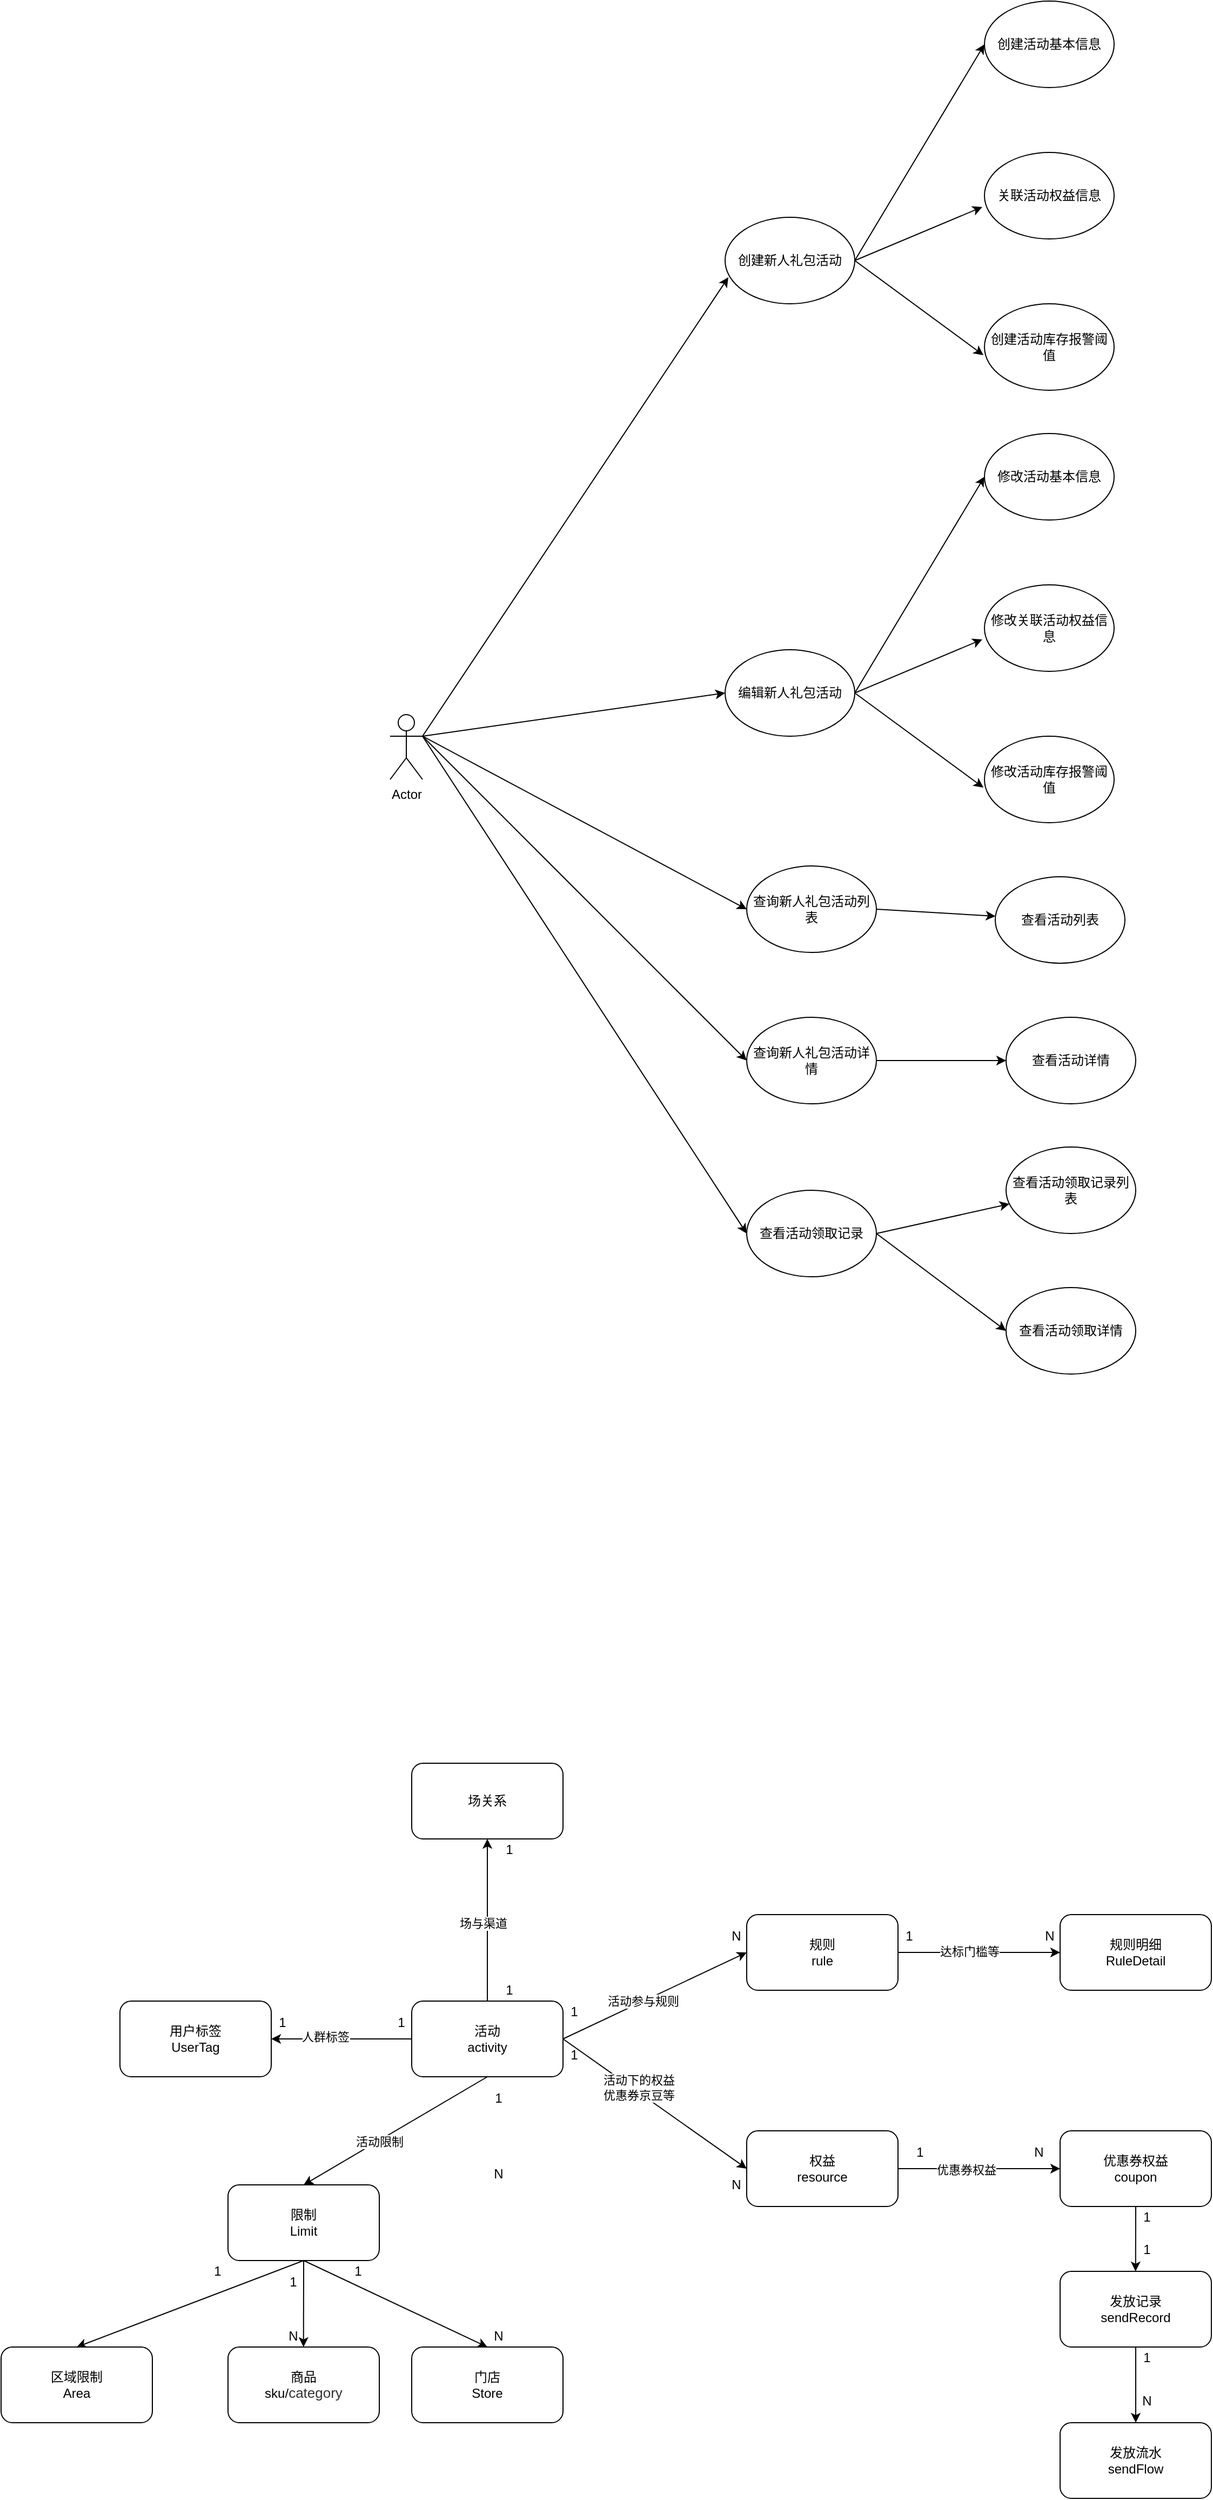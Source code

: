 <mxfile version="18.0.0" type="github">
  <diagram id="33uoX-fNyWaK1YziPh6E" name="第 1 页">
    <mxGraphModel dx="2151" dy="864" grid="1" gridSize="10" guides="1" tooltips="1" connect="1" arrows="1" fold="1" page="0" pageScale="1" pageWidth="827" pageHeight="1169" math="0" shadow="0">
      <root>
        <mxCell id="0" />
        <mxCell id="1" parent="0" />
        <mxCell id="7PuEuFCSWisQhx3bob0b-7" style="rounded=0;orthogonalLoop=1;jettySize=auto;html=1;exitX=1;exitY=0.5;exitDx=0;exitDy=0;entryX=0;entryY=0.5;entryDx=0;entryDy=0;" edge="1" parent="1" source="7PuEuFCSWisQhx3bob0b-2" target="7PuEuFCSWisQhx3bob0b-4">
          <mxGeometry relative="1" as="geometry">
            <mxPoint x="450" y="190" as="targetPoint" />
          </mxGeometry>
        </mxCell>
        <mxCell id="7PuEuFCSWisQhx3bob0b-8" style="edgeStyle=none;rounded=0;orthogonalLoop=1;jettySize=auto;html=1;exitX=1;exitY=0.5;exitDx=0;exitDy=0;entryX=-0.017;entryY=0.631;entryDx=0;entryDy=0;entryPerimeter=0;" edge="1" parent="1" source="7PuEuFCSWisQhx3bob0b-2" target="7PuEuFCSWisQhx3bob0b-5">
          <mxGeometry relative="1" as="geometry" />
        </mxCell>
        <mxCell id="7PuEuFCSWisQhx3bob0b-9" style="edgeStyle=none;rounded=0;orthogonalLoop=1;jettySize=auto;html=1;exitX=1;exitY=0.5;exitDx=0;exitDy=0;entryX=-0.008;entryY=0.594;entryDx=0;entryDy=0;entryPerimeter=0;" edge="1" parent="1" source="7PuEuFCSWisQhx3bob0b-2" target="7PuEuFCSWisQhx3bob0b-6">
          <mxGeometry relative="1" as="geometry" />
        </mxCell>
        <mxCell id="7PuEuFCSWisQhx3bob0b-2" value="创建新人礼包活动" style="ellipse;whiteSpace=wrap;html=1;" vertex="1" parent="1">
          <mxGeometry x="250" y="240" width="120" height="80" as="geometry" />
        </mxCell>
        <mxCell id="7PuEuFCSWisQhx3bob0b-10" style="edgeStyle=none;rounded=0;orthogonalLoop=1;jettySize=auto;html=1;exitX=1;exitY=0.333;exitDx=0;exitDy=0;exitPerimeter=0;entryX=0.025;entryY=0.694;entryDx=0;entryDy=0;entryPerimeter=0;" edge="1" parent="1" source="7PuEuFCSWisQhx3bob0b-3" target="7PuEuFCSWisQhx3bob0b-2">
          <mxGeometry relative="1" as="geometry" />
        </mxCell>
        <mxCell id="7PuEuFCSWisQhx3bob0b-18" style="edgeStyle=none;rounded=0;orthogonalLoop=1;jettySize=auto;html=1;exitX=1;exitY=0.333;exitDx=0;exitDy=0;exitPerimeter=0;entryX=0;entryY=0.5;entryDx=0;entryDy=0;" edge="1" parent="1" source="7PuEuFCSWisQhx3bob0b-3" target="7PuEuFCSWisQhx3bob0b-14">
          <mxGeometry relative="1" as="geometry" />
        </mxCell>
        <mxCell id="7PuEuFCSWisQhx3bob0b-22" style="edgeStyle=none;rounded=0;orthogonalLoop=1;jettySize=auto;html=1;exitX=1;exitY=0.333;exitDx=0;exitDy=0;exitPerimeter=0;entryX=0;entryY=0.5;entryDx=0;entryDy=0;" edge="1" parent="1" source="7PuEuFCSWisQhx3bob0b-3" target="7PuEuFCSWisQhx3bob0b-19">
          <mxGeometry relative="1" as="geometry" />
        </mxCell>
        <mxCell id="7PuEuFCSWisQhx3bob0b-26" style="edgeStyle=none;rounded=0;orthogonalLoop=1;jettySize=auto;html=1;exitX=1;exitY=0.333;exitDx=0;exitDy=0;exitPerimeter=0;entryX=0;entryY=0.5;entryDx=0;entryDy=0;" edge="1" parent="1" source="7PuEuFCSWisQhx3bob0b-3" target="7PuEuFCSWisQhx3bob0b-24">
          <mxGeometry relative="1" as="geometry" />
        </mxCell>
        <mxCell id="7PuEuFCSWisQhx3bob0b-33" style="edgeStyle=none;rounded=0;orthogonalLoop=1;jettySize=auto;html=1;exitX=1;exitY=0.333;exitDx=0;exitDy=0;exitPerimeter=0;entryX=0;entryY=0.5;entryDx=0;entryDy=0;" edge="1" parent="1" source="7PuEuFCSWisQhx3bob0b-3" target="7PuEuFCSWisQhx3bob0b-29">
          <mxGeometry relative="1" as="geometry" />
        </mxCell>
        <mxCell id="7PuEuFCSWisQhx3bob0b-3" value="Actor" style="shape=umlActor;verticalLabelPosition=bottom;verticalAlign=top;html=1;outlineConnect=0;" vertex="1" parent="1">
          <mxGeometry x="-60" y="700" width="30" height="60" as="geometry" />
        </mxCell>
        <mxCell id="7PuEuFCSWisQhx3bob0b-4" value="创建活动基本信息" style="ellipse;whiteSpace=wrap;html=1;" vertex="1" parent="1">
          <mxGeometry x="490" y="40" width="120" height="80" as="geometry" />
        </mxCell>
        <mxCell id="7PuEuFCSWisQhx3bob0b-5" value="关联活动权益信息" style="ellipse;whiteSpace=wrap;html=1;" vertex="1" parent="1">
          <mxGeometry x="490" y="180" width="120" height="80" as="geometry" />
        </mxCell>
        <mxCell id="7PuEuFCSWisQhx3bob0b-6" value="创建活动库存报警阈值" style="ellipse;whiteSpace=wrap;html=1;" vertex="1" parent="1">
          <mxGeometry x="490" y="320" width="120" height="80" as="geometry" />
        </mxCell>
        <mxCell id="7PuEuFCSWisQhx3bob0b-11" style="rounded=0;orthogonalLoop=1;jettySize=auto;html=1;exitX=1;exitY=0.5;exitDx=0;exitDy=0;entryX=0;entryY=0.5;entryDx=0;entryDy=0;" edge="1" parent="1" source="7PuEuFCSWisQhx3bob0b-14" target="7PuEuFCSWisQhx3bob0b-15">
          <mxGeometry relative="1" as="geometry">
            <mxPoint x="450" y="590" as="targetPoint" />
          </mxGeometry>
        </mxCell>
        <mxCell id="7PuEuFCSWisQhx3bob0b-12" style="edgeStyle=none;rounded=0;orthogonalLoop=1;jettySize=auto;html=1;exitX=1;exitY=0.5;exitDx=0;exitDy=0;entryX=-0.017;entryY=0.631;entryDx=0;entryDy=0;entryPerimeter=0;" edge="1" parent="1" source="7PuEuFCSWisQhx3bob0b-14" target="7PuEuFCSWisQhx3bob0b-16">
          <mxGeometry relative="1" as="geometry" />
        </mxCell>
        <mxCell id="7PuEuFCSWisQhx3bob0b-13" style="edgeStyle=none;rounded=0;orthogonalLoop=1;jettySize=auto;html=1;exitX=1;exitY=0.5;exitDx=0;exitDy=0;entryX=-0.008;entryY=0.594;entryDx=0;entryDy=0;entryPerimeter=0;" edge="1" parent="1" source="7PuEuFCSWisQhx3bob0b-14" target="7PuEuFCSWisQhx3bob0b-17">
          <mxGeometry relative="1" as="geometry" />
        </mxCell>
        <mxCell id="7PuEuFCSWisQhx3bob0b-14" value="编辑新人礼包活动" style="ellipse;whiteSpace=wrap;html=1;" vertex="1" parent="1">
          <mxGeometry x="250" y="640" width="120" height="80" as="geometry" />
        </mxCell>
        <mxCell id="7PuEuFCSWisQhx3bob0b-15" value="修改活动基本信息" style="ellipse;whiteSpace=wrap;html=1;" vertex="1" parent="1">
          <mxGeometry x="490" y="440" width="120" height="80" as="geometry" />
        </mxCell>
        <mxCell id="7PuEuFCSWisQhx3bob0b-16" value="修改关联活动权益信息" style="ellipse;whiteSpace=wrap;html=1;" vertex="1" parent="1">
          <mxGeometry x="490" y="580" width="120" height="80" as="geometry" />
        </mxCell>
        <mxCell id="7PuEuFCSWisQhx3bob0b-17" value="修改活动库存报警阈值" style="ellipse;whiteSpace=wrap;html=1;" vertex="1" parent="1">
          <mxGeometry x="490" y="720" width="120" height="80" as="geometry" />
        </mxCell>
        <mxCell id="7PuEuFCSWisQhx3bob0b-21" style="edgeStyle=none;rounded=0;orthogonalLoop=1;jettySize=auto;html=1;exitX=1;exitY=0.5;exitDx=0;exitDy=0;" edge="1" parent="1" source="7PuEuFCSWisQhx3bob0b-19" target="7PuEuFCSWisQhx3bob0b-20">
          <mxGeometry relative="1" as="geometry" />
        </mxCell>
        <mxCell id="7PuEuFCSWisQhx3bob0b-19" value="查询新人礼包活动列表" style="ellipse;whiteSpace=wrap;html=1;" vertex="1" parent="1">
          <mxGeometry x="270" y="840" width="120" height="80" as="geometry" />
        </mxCell>
        <mxCell id="7PuEuFCSWisQhx3bob0b-20" value="查看活动列表" style="ellipse;whiteSpace=wrap;html=1;" vertex="1" parent="1">
          <mxGeometry x="500" y="850" width="120" height="80" as="geometry" />
        </mxCell>
        <mxCell id="7PuEuFCSWisQhx3bob0b-23" style="edgeStyle=none;rounded=0;orthogonalLoop=1;jettySize=auto;html=1;exitX=1;exitY=0.5;exitDx=0;exitDy=0;" edge="1" parent="1" source="7PuEuFCSWisQhx3bob0b-24" target="7PuEuFCSWisQhx3bob0b-25">
          <mxGeometry relative="1" as="geometry" />
        </mxCell>
        <mxCell id="7PuEuFCSWisQhx3bob0b-24" value="查询新人礼包活动详情" style="ellipse;whiteSpace=wrap;html=1;" vertex="1" parent="1">
          <mxGeometry x="270" y="980" width="120" height="80" as="geometry" />
        </mxCell>
        <mxCell id="7PuEuFCSWisQhx3bob0b-25" value="查看活动详情" style="ellipse;whiteSpace=wrap;html=1;" vertex="1" parent="1">
          <mxGeometry x="510" y="980" width="120" height="80" as="geometry" />
        </mxCell>
        <mxCell id="7PuEuFCSWisQhx3bob0b-28" style="edgeStyle=none;rounded=0;orthogonalLoop=1;jettySize=auto;html=1;exitX=1;exitY=0.5;exitDx=0;exitDy=0;" edge="1" parent="1" source="7PuEuFCSWisQhx3bob0b-29" target="7PuEuFCSWisQhx3bob0b-30">
          <mxGeometry relative="1" as="geometry" />
        </mxCell>
        <mxCell id="7PuEuFCSWisQhx3bob0b-32" style="edgeStyle=none;rounded=0;orthogonalLoop=1;jettySize=auto;html=1;exitX=1;exitY=0.5;exitDx=0;exitDy=0;entryX=0;entryY=0.5;entryDx=0;entryDy=0;" edge="1" parent="1" source="7PuEuFCSWisQhx3bob0b-29" target="7PuEuFCSWisQhx3bob0b-31">
          <mxGeometry relative="1" as="geometry" />
        </mxCell>
        <mxCell id="7PuEuFCSWisQhx3bob0b-29" value="查看活动领取记录" style="ellipse;whiteSpace=wrap;html=1;" vertex="1" parent="1">
          <mxGeometry x="270" y="1140" width="120" height="80" as="geometry" />
        </mxCell>
        <mxCell id="7PuEuFCSWisQhx3bob0b-30" value="查看活动领取记录列表" style="ellipse;whiteSpace=wrap;html=1;" vertex="1" parent="1">
          <mxGeometry x="510" y="1100" width="120" height="80" as="geometry" />
        </mxCell>
        <mxCell id="7PuEuFCSWisQhx3bob0b-31" value="查看活动领取详情" style="ellipse;whiteSpace=wrap;html=1;" vertex="1" parent="1">
          <mxGeometry x="510" y="1230" width="120" height="80" as="geometry" />
        </mxCell>
        <mxCell id="7PuEuFCSWisQhx3bob0b-34" value="用户标签&lt;br&gt;UserTag" style="rounded=1;whiteSpace=wrap;html=1;" vertex="1" parent="1">
          <mxGeometry x="-310" y="1890" width="140" height="70" as="geometry" />
        </mxCell>
        <mxCell id="7PuEuFCSWisQhx3bob0b-35" value="场关系" style="rounded=1;whiteSpace=wrap;html=1;" vertex="1" parent="1">
          <mxGeometry x="-40" y="1670" width="140" height="70" as="geometry" />
        </mxCell>
        <mxCell id="7PuEuFCSWisQhx3bob0b-43" style="edgeStyle=none;rounded=0;orthogonalLoop=1;jettySize=auto;html=1;exitX=0;exitY=0.5;exitDx=0;exitDy=0;entryX=1;entryY=0.5;entryDx=0;entryDy=0;" edge="1" parent="1" source="7PuEuFCSWisQhx3bob0b-36" target="7PuEuFCSWisQhx3bob0b-34">
          <mxGeometry relative="1" as="geometry" />
        </mxCell>
        <mxCell id="7PuEuFCSWisQhx3bob0b-89" value="人群标签" style="edgeLabel;html=1;align=center;verticalAlign=middle;resizable=0;points=[];" vertex="1" connectable="0" parent="7PuEuFCSWisQhx3bob0b-43">
          <mxGeometry x="0.239" y="-2" relative="1" as="geometry">
            <mxPoint as="offset" />
          </mxGeometry>
        </mxCell>
        <mxCell id="7PuEuFCSWisQhx3bob0b-46" style="edgeStyle=none;rounded=0;orthogonalLoop=1;jettySize=auto;html=1;exitX=0.5;exitY=0;exitDx=0;exitDy=0;entryX=0.5;entryY=1;entryDx=0;entryDy=0;" edge="1" parent="1" source="7PuEuFCSWisQhx3bob0b-36" target="7PuEuFCSWisQhx3bob0b-35">
          <mxGeometry relative="1" as="geometry" />
        </mxCell>
        <mxCell id="7PuEuFCSWisQhx3bob0b-88" value="场与渠道" style="edgeLabel;html=1;align=center;verticalAlign=middle;resizable=0;points=[];" vertex="1" connectable="0" parent="7PuEuFCSWisQhx3bob0b-46">
          <mxGeometry x="-0.042" y="4" relative="1" as="geometry">
            <mxPoint as="offset" />
          </mxGeometry>
        </mxCell>
        <mxCell id="7PuEuFCSWisQhx3bob0b-49" style="edgeStyle=none;rounded=0;orthogonalLoop=1;jettySize=auto;html=1;exitX=1;exitY=0.5;exitDx=0;exitDy=0;entryX=0;entryY=0.5;entryDx=0;entryDy=0;" edge="1" parent="1" source="7PuEuFCSWisQhx3bob0b-36" target="7PuEuFCSWisQhx3bob0b-37">
          <mxGeometry relative="1" as="geometry" />
        </mxCell>
        <mxCell id="7PuEuFCSWisQhx3bob0b-91" value="活动参与规则" style="edgeLabel;html=1;align=center;verticalAlign=middle;resizable=0;points=[];" vertex="1" connectable="0" parent="7PuEuFCSWisQhx3bob0b-49">
          <mxGeometry x="-0.124" y="1" relative="1" as="geometry">
            <mxPoint y="1" as="offset" />
          </mxGeometry>
        </mxCell>
        <mxCell id="7PuEuFCSWisQhx3bob0b-52" style="edgeStyle=none;rounded=0;orthogonalLoop=1;jettySize=auto;html=1;exitX=1;exitY=0.5;exitDx=0;exitDy=0;entryX=0;entryY=0.5;entryDx=0;entryDy=0;" edge="1" parent="1" source="7PuEuFCSWisQhx3bob0b-36" target="7PuEuFCSWisQhx3bob0b-38">
          <mxGeometry relative="1" as="geometry" />
        </mxCell>
        <mxCell id="7PuEuFCSWisQhx3bob0b-93" value="活动下的权益&lt;br&gt;优惠券京豆等" style="edgeLabel;html=1;align=center;verticalAlign=middle;resizable=0;points=[];" vertex="1" connectable="0" parent="7PuEuFCSWisQhx3bob0b-52">
          <mxGeometry x="-0.371" y="1" relative="1" as="geometry">
            <mxPoint x="16" y="8" as="offset" />
          </mxGeometry>
        </mxCell>
        <mxCell id="7PuEuFCSWisQhx3bob0b-55" style="edgeStyle=none;rounded=0;orthogonalLoop=1;jettySize=auto;html=1;exitX=0.5;exitY=1;exitDx=0;exitDy=0;entryX=0.5;entryY=0;entryDx=0;entryDy=0;" edge="1" parent="1" source="7PuEuFCSWisQhx3bob0b-36" target="7PuEuFCSWisQhx3bob0b-39">
          <mxGeometry relative="1" as="geometry" />
        </mxCell>
        <mxCell id="7PuEuFCSWisQhx3bob0b-90" value="活动限制" style="edgeLabel;html=1;align=center;verticalAlign=middle;resizable=0;points=[];" vertex="1" connectable="0" parent="7PuEuFCSWisQhx3bob0b-55">
          <mxGeometry x="0.183" y="1" relative="1" as="geometry">
            <mxPoint as="offset" />
          </mxGeometry>
        </mxCell>
        <mxCell id="7PuEuFCSWisQhx3bob0b-36" value="活动&lt;br&gt;activity" style="rounded=1;whiteSpace=wrap;html=1;" vertex="1" parent="1">
          <mxGeometry x="-40" y="1890" width="140" height="70" as="geometry" />
        </mxCell>
        <mxCell id="7PuEuFCSWisQhx3bob0b-71" style="edgeStyle=none;rounded=0;orthogonalLoop=1;jettySize=auto;html=1;exitX=1;exitY=0.5;exitDx=0;exitDy=0;entryX=0;entryY=0.5;entryDx=0;entryDy=0;" edge="1" parent="1" source="7PuEuFCSWisQhx3bob0b-37" target="7PuEuFCSWisQhx3bob0b-70">
          <mxGeometry relative="1" as="geometry" />
        </mxCell>
        <mxCell id="7PuEuFCSWisQhx3bob0b-92" value="达标门槛等" style="edgeLabel;html=1;align=center;verticalAlign=middle;resizable=0;points=[];" vertex="1" connectable="0" parent="7PuEuFCSWisQhx3bob0b-71">
          <mxGeometry x="-0.121" y="1" relative="1" as="geometry">
            <mxPoint as="offset" />
          </mxGeometry>
        </mxCell>
        <mxCell id="7PuEuFCSWisQhx3bob0b-37" value="规则&lt;br&gt;rule" style="rounded=1;whiteSpace=wrap;html=1;" vertex="1" parent="1">
          <mxGeometry x="270" y="1810" width="140" height="70" as="geometry" />
        </mxCell>
        <mxCell id="7PuEuFCSWisQhx3bob0b-74" style="edgeStyle=none;rounded=0;orthogonalLoop=1;jettySize=auto;html=1;exitX=1;exitY=0.5;exitDx=0;exitDy=0;entryX=0;entryY=0.5;entryDx=0;entryDy=0;" edge="1" parent="1" source="7PuEuFCSWisQhx3bob0b-38" target="7PuEuFCSWisQhx3bob0b-75">
          <mxGeometry relative="1" as="geometry">
            <mxPoint x="550" y="2044.696" as="targetPoint" />
          </mxGeometry>
        </mxCell>
        <mxCell id="7PuEuFCSWisQhx3bob0b-95" value="优惠券权益" style="edgeLabel;html=1;align=center;verticalAlign=middle;resizable=0;points=[];" vertex="1" connectable="0" parent="7PuEuFCSWisQhx3bob0b-74">
          <mxGeometry x="-0.167" y="-1" relative="1" as="geometry">
            <mxPoint as="offset" />
          </mxGeometry>
        </mxCell>
        <mxCell id="7PuEuFCSWisQhx3bob0b-38" value="权益&lt;br&gt;resource" style="rounded=1;whiteSpace=wrap;html=1;" vertex="1" parent="1">
          <mxGeometry x="270" y="2010" width="140" height="70" as="geometry" />
        </mxCell>
        <mxCell id="7PuEuFCSWisQhx3bob0b-58" style="edgeStyle=none;rounded=0;orthogonalLoop=1;jettySize=auto;html=1;exitX=0.5;exitY=1;exitDx=0;exitDy=0;entryX=0.5;entryY=0;entryDx=0;entryDy=0;" edge="1" parent="1" source="7PuEuFCSWisQhx3bob0b-39" target="7PuEuFCSWisQhx3bob0b-59">
          <mxGeometry relative="1" as="geometry">
            <mxPoint x="-250" y="2200" as="targetPoint" />
          </mxGeometry>
        </mxCell>
        <mxCell id="7PuEuFCSWisQhx3bob0b-60" style="edgeStyle=none;rounded=0;orthogonalLoop=1;jettySize=auto;html=1;exitX=0.5;exitY=1;exitDx=0;exitDy=0;" edge="1" parent="1" source="7PuEuFCSWisQhx3bob0b-39">
          <mxGeometry relative="1" as="geometry">
            <mxPoint x="-140.13" y="2210" as="targetPoint" />
          </mxGeometry>
        </mxCell>
        <mxCell id="7PuEuFCSWisQhx3bob0b-63" style="edgeStyle=none;rounded=0;orthogonalLoop=1;jettySize=auto;html=1;exitX=0.5;exitY=1;exitDx=0;exitDy=0;entryX=0.5;entryY=0;entryDx=0;entryDy=0;" edge="1" parent="1" source="7PuEuFCSWisQhx3bob0b-39" target="7PuEuFCSWisQhx3bob0b-62">
          <mxGeometry relative="1" as="geometry" />
        </mxCell>
        <mxCell id="7PuEuFCSWisQhx3bob0b-39" value="限制&lt;br&gt;Limit" style="rounded=1;whiteSpace=wrap;html=1;" vertex="1" parent="1">
          <mxGeometry x="-210" y="2060" width="140" height="70" as="geometry" />
        </mxCell>
        <mxCell id="7PuEuFCSWisQhx3bob0b-44" value="1" style="text;html=1;align=center;verticalAlign=middle;resizable=0;points=[];autosize=1;strokeColor=none;fillColor=none;" vertex="1" parent="1">
          <mxGeometry x="-60" y="1900" width="20" height="20" as="geometry" />
        </mxCell>
        <mxCell id="7PuEuFCSWisQhx3bob0b-45" value="1" style="text;html=1;align=center;verticalAlign=middle;resizable=0;points=[];autosize=1;strokeColor=none;fillColor=none;" vertex="1" parent="1">
          <mxGeometry x="-170" y="1900" width="20" height="20" as="geometry" />
        </mxCell>
        <mxCell id="7PuEuFCSWisQhx3bob0b-47" value="1" style="text;html=1;align=center;verticalAlign=middle;resizable=0;points=[];autosize=1;strokeColor=none;fillColor=none;" vertex="1" parent="1">
          <mxGeometry x="40" y="1870" width="20" height="20" as="geometry" />
        </mxCell>
        <mxCell id="7PuEuFCSWisQhx3bob0b-48" value="1" style="text;html=1;align=center;verticalAlign=middle;resizable=0;points=[];autosize=1;strokeColor=none;fillColor=none;" vertex="1" parent="1">
          <mxGeometry x="40" y="1740" width="20" height="20" as="geometry" />
        </mxCell>
        <mxCell id="7PuEuFCSWisQhx3bob0b-50" value="N" style="text;html=1;align=center;verticalAlign=middle;resizable=0;points=[];autosize=1;strokeColor=none;fillColor=none;" vertex="1" parent="1">
          <mxGeometry x="250" y="1820" width="20" height="20" as="geometry" />
        </mxCell>
        <mxCell id="7PuEuFCSWisQhx3bob0b-51" value="1" style="text;html=1;align=center;verticalAlign=middle;resizable=0;points=[];autosize=1;strokeColor=none;fillColor=none;" vertex="1" parent="1">
          <mxGeometry x="100" y="1890" width="20" height="20" as="geometry" />
        </mxCell>
        <mxCell id="7PuEuFCSWisQhx3bob0b-53" value="1" style="text;html=1;align=center;verticalAlign=middle;resizable=0;points=[];autosize=1;strokeColor=none;fillColor=none;" vertex="1" parent="1">
          <mxGeometry x="100" y="1930" width="20" height="20" as="geometry" />
        </mxCell>
        <mxCell id="7PuEuFCSWisQhx3bob0b-54" value="N" style="text;html=1;align=center;verticalAlign=middle;resizable=0;points=[];autosize=1;strokeColor=none;fillColor=none;" vertex="1" parent="1">
          <mxGeometry x="250" y="2050" width="20" height="20" as="geometry" />
        </mxCell>
        <mxCell id="7PuEuFCSWisQhx3bob0b-56" value="1" style="text;html=1;align=center;verticalAlign=middle;resizable=0;points=[];autosize=1;strokeColor=none;fillColor=none;" vertex="1" parent="1">
          <mxGeometry x="30" y="1970" width="20" height="20" as="geometry" />
        </mxCell>
        <mxCell id="7PuEuFCSWisQhx3bob0b-57" value="N" style="text;html=1;align=center;verticalAlign=middle;resizable=0;points=[];autosize=1;strokeColor=none;fillColor=none;" vertex="1" parent="1">
          <mxGeometry x="30" y="2040" width="20" height="20" as="geometry" />
        </mxCell>
        <mxCell id="7PuEuFCSWisQhx3bob0b-59" value="区域限制&lt;br&gt;Area" style="rounded=1;whiteSpace=wrap;html=1;" vertex="1" parent="1">
          <mxGeometry x="-420" y="2210" width="140" height="70" as="geometry" />
        </mxCell>
        <mxCell id="7PuEuFCSWisQhx3bob0b-61" value="商品&lt;br&gt;sku/&lt;span style=&quot;color: rgb(51, 51, 51); font-family: Arial, sans-serif; font-size: 13px; text-align: start;&quot;&gt;category&lt;/span&gt;" style="rounded=1;whiteSpace=wrap;html=1;" vertex="1" parent="1">
          <mxGeometry x="-210" y="2210" width="140" height="70" as="geometry" />
        </mxCell>
        <mxCell id="7PuEuFCSWisQhx3bob0b-62" value="门店&lt;br&gt;Store" style="rounded=1;whiteSpace=wrap;html=1;" vertex="1" parent="1">
          <mxGeometry x="-40" y="2210" width="140" height="70" as="geometry" />
        </mxCell>
        <mxCell id="7PuEuFCSWisQhx3bob0b-64" value="1" style="text;html=1;align=center;verticalAlign=middle;resizable=0;points=[];autosize=1;strokeColor=none;fillColor=none;" vertex="1" parent="1">
          <mxGeometry x="-230" y="2130" width="20" height="20" as="geometry" />
        </mxCell>
        <mxCell id="7PuEuFCSWisQhx3bob0b-66" value="1" style="text;html=1;align=center;verticalAlign=middle;resizable=0;points=[];autosize=1;strokeColor=none;fillColor=none;" vertex="1" parent="1">
          <mxGeometry x="-160" y="2140" width="20" height="20" as="geometry" />
        </mxCell>
        <mxCell id="7PuEuFCSWisQhx3bob0b-67" value="N" style="text;html=1;align=center;verticalAlign=middle;resizable=0;points=[];autosize=1;strokeColor=none;fillColor=none;" vertex="1" parent="1">
          <mxGeometry x="-160" y="2190" width="20" height="20" as="geometry" />
        </mxCell>
        <mxCell id="7PuEuFCSWisQhx3bob0b-68" value="1" style="text;html=1;align=center;verticalAlign=middle;resizable=0;points=[];autosize=1;strokeColor=none;fillColor=none;" vertex="1" parent="1">
          <mxGeometry x="-100" y="2130" width="20" height="20" as="geometry" />
        </mxCell>
        <mxCell id="7PuEuFCSWisQhx3bob0b-69" value="N" style="text;html=1;align=center;verticalAlign=middle;resizable=0;points=[];autosize=1;strokeColor=none;fillColor=none;" vertex="1" parent="1">
          <mxGeometry x="30" y="2190" width="20" height="20" as="geometry" />
        </mxCell>
        <mxCell id="7PuEuFCSWisQhx3bob0b-70" value="规则明细&lt;br&gt;RuleDetail" style="rounded=1;whiteSpace=wrap;html=1;" vertex="1" parent="1">
          <mxGeometry x="560" y="1810" width="140" height="70" as="geometry" />
        </mxCell>
        <mxCell id="7PuEuFCSWisQhx3bob0b-72" value="N" style="text;html=1;align=center;verticalAlign=middle;resizable=0;points=[];autosize=1;strokeColor=none;fillColor=none;" vertex="1" parent="1">
          <mxGeometry x="540" y="1820" width="20" height="20" as="geometry" />
        </mxCell>
        <mxCell id="7PuEuFCSWisQhx3bob0b-73" value="1" style="text;html=1;align=center;verticalAlign=middle;resizable=0;points=[];autosize=1;strokeColor=none;fillColor=none;" vertex="1" parent="1">
          <mxGeometry x="410" y="1820" width="20" height="20" as="geometry" />
        </mxCell>
        <mxCell id="7PuEuFCSWisQhx3bob0b-79" style="edgeStyle=none;rounded=0;orthogonalLoop=1;jettySize=auto;html=1;exitX=0.5;exitY=1;exitDx=0;exitDy=0;" edge="1" parent="1" source="7PuEuFCSWisQhx3bob0b-75">
          <mxGeometry relative="1" as="geometry">
            <mxPoint x="629.87" y="2140" as="targetPoint" />
          </mxGeometry>
        </mxCell>
        <mxCell id="7PuEuFCSWisQhx3bob0b-75" value="优惠券权益&lt;br&gt;coupon" style="rounded=1;whiteSpace=wrap;html=1;" vertex="1" parent="1">
          <mxGeometry x="560" y="2010" width="140" height="70" as="geometry" />
        </mxCell>
        <mxCell id="7PuEuFCSWisQhx3bob0b-77" value="1" style="text;html=1;align=center;verticalAlign=middle;resizable=0;points=[];autosize=1;strokeColor=none;fillColor=none;" vertex="1" parent="1">
          <mxGeometry x="420" y="2020" width="20" height="20" as="geometry" />
        </mxCell>
        <mxCell id="7PuEuFCSWisQhx3bob0b-78" value="N" style="text;html=1;align=center;verticalAlign=middle;resizable=0;points=[];autosize=1;strokeColor=none;fillColor=none;" vertex="1" parent="1">
          <mxGeometry x="530" y="2020" width="20" height="20" as="geometry" />
        </mxCell>
        <mxCell id="7PuEuFCSWisQhx3bob0b-82" style="edgeStyle=none;rounded=0;orthogonalLoop=1;jettySize=auto;html=1;exitX=0.5;exitY=1;exitDx=0;exitDy=0;" edge="1" parent="1" source="7PuEuFCSWisQhx3bob0b-80" target="7PuEuFCSWisQhx3bob0b-81">
          <mxGeometry relative="1" as="geometry" />
        </mxCell>
        <mxCell id="7PuEuFCSWisQhx3bob0b-80" value="发放记录&lt;br&gt;sendRecord" style="rounded=1;whiteSpace=wrap;html=1;" vertex="1" parent="1">
          <mxGeometry x="560" y="2140" width="140" height="70" as="geometry" />
        </mxCell>
        <mxCell id="7PuEuFCSWisQhx3bob0b-81" value="发放流水&lt;br&gt;sendFlow" style="rounded=1;whiteSpace=wrap;html=1;" vertex="1" parent="1">
          <mxGeometry x="560" y="2280" width="140" height="70" as="geometry" />
        </mxCell>
        <mxCell id="7PuEuFCSWisQhx3bob0b-83" value="1" style="text;html=1;align=center;verticalAlign=middle;resizable=0;points=[];autosize=1;strokeColor=none;fillColor=none;" vertex="1" parent="1">
          <mxGeometry x="630" y="2080" width="20" height="20" as="geometry" />
        </mxCell>
        <mxCell id="7PuEuFCSWisQhx3bob0b-84" value="1" style="text;html=1;align=center;verticalAlign=middle;resizable=0;points=[];autosize=1;strokeColor=none;fillColor=none;" vertex="1" parent="1">
          <mxGeometry x="630" y="2110" width="20" height="20" as="geometry" />
        </mxCell>
        <mxCell id="7PuEuFCSWisQhx3bob0b-85" value="1" style="text;html=1;align=center;verticalAlign=middle;resizable=0;points=[];autosize=1;strokeColor=none;fillColor=none;" vertex="1" parent="1">
          <mxGeometry x="630" y="2210" width="20" height="20" as="geometry" />
        </mxCell>
        <mxCell id="7PuEuFCSWisQhx3bob0b-86" value="N" style="text;html=1;align=center;verticalAlign=middle;resizable=0;points=[];autosize=1;strokeColor=none;fillColor=none;" vertex="1" parent="1">
          <mxGeometry x="630" y="2250" width="20" height="20" as="geometry" />
        </mxCell>
      </root>
    </mxGraphModel>
  </diagram>
</mxfile>
